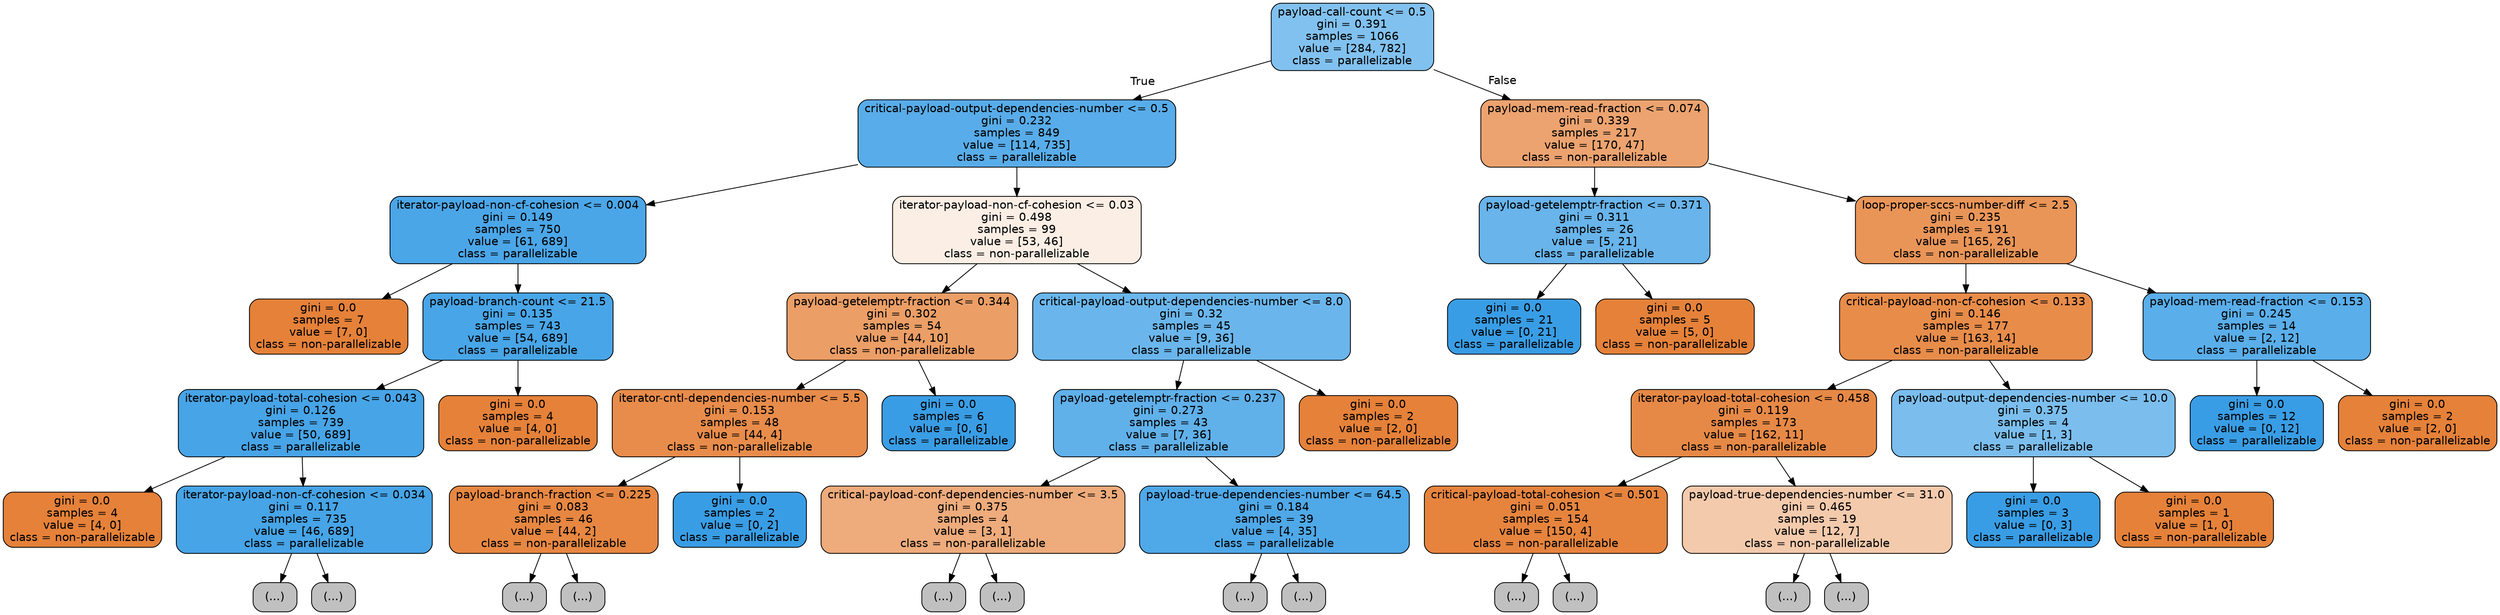digraph Tree {
node [shape=box, style="filled, rounded", color="black", fontname=helvetica] ;
edge [fontname=helvetica] ;
0 [label="payload-call-count <= 0.5\ngini = 0.391\nsamples = 1066\nvalue = [284, 782]\nclass = parallelizable", fillcolor="#399de5a2"] ;
1 [label="critical-payload-output-dependencies-number <= 0.5\ngini = 0.232\nsamples = 849\nvalue = [114, 735]\nclass = parallelizable", fillcolor="#399de5d7"] ;
0 -> 1 [labeldistance=2.5, labelangle=45, headlabel="True"] ;
2 [label="iterator-payload-non-cf-cohesion <= 0.004\ngini = 0.149\nsamples = 750\nvalue = [61, 689]\nclass = parallelizable", fillcolor="#399de5e8"] ;
1 -> 2 ;
3 [label="gini = 0.0\nsamples = 7\nvalue = [7, 0]\nclass = non-parallelizable", fillcolor="#e58139ff"] ;
2 -> 3 ;
4 [label="payload-branch-count <= 21.5\ngini = 0.135\nsamples = 743\nvalue = [54, 689]\nclass = parallelizable", fillcolor="#399de5eb"] ;
2 -> 4 ;
5 [label="iterator-payload-total-cohesion <= 0.043\ngini = 0.126\nsamples = 739\nvalue = [50, 689]\nclass = parallelizable", fillcolor="#399de5ec"] ;
4 -> 5 ;
6 [label="gini = 0.0\nsamples = 4\nvalue = [4, 0]\nclass = non-parallelizable", fillcolor="#e58139ff"] ;
5 -> 6 ;
7 [label="iterator-payload-non-cf-cohesion <= 0.034\ngini = 0.117\nsamples = 735\nvalue = [46, 689]\nclass = parallelizable", fillcolor="#399de5ee"] ;
5 -> 7 ;
8 [label="(...)", fillcolor="#C0C0C0"] ;
7 -> 8 ;
37 [label="(...)", fillcolor="#C0C0C0"] ;
7 -> 37 ;
90 [label="gini = 0.0\nsamples = 4\nvalue = [4, 0]\nclass = non-parallelizable", fillcolor="#e58139ff"] ;
4 -> 90 ;
91 [label="iterator-payload-non-cf-cohesion <= 0.03\ngini = 0.498\nsamples = 99\nvalue = [53, 46]\nclass = non-parallelizable", fillcolor="#e5813922"] ;
1 -> 91 ;
92 [label="payload-getelemptr-fraction <= 0.344\ngini = 0.302\nsamples = 54\nvalue = [44, 10]\nclass = non-parallelizable", fillcolor="#e58139c5"] ;
91 -> 92 ;
93 [label="iterator-cntl-dependencies-number <= 5.5\ngini = 0.153\nsamples = 48\nvalue = [44, 4]\nclass = non-parallelizable", fillcolor="#e58139e8"] ;
92 -> 93 ;
94 [label="payload-branch-fraction <= 0.225\ngini = 0.083\nsamples = 46\nvalue = [44, 2]\nclass = non-parallelizable", fillcolor="#e58139f3"] ;
93 -> 94 ;
95 [label="(...)", fillcolor="#C0C0C0"] ;
94 -> 95 ;
96 [label="(...)", fillcolor="#C0C0C0"] ;
94 -> 96 ;
99 [label="gini = 0.0\nsamples = 2\nvalue = [0, 2]\nclass = parallelizable", fillcolor="#399de5ff"] ;
93 -> 99 ;
100 [label="gini = 0.0\nsamples = 6\nvalue = [0, 6]\nclass = parallelizable", fillcolor="#399de5ff"] ;
92 -> 100 ;
101 [label="critical-payload-output-dependencies-number <= 8.0\ngini = 0.32\nsamples = 45\nvalue = [9, 36]\nclass = parallelizable", fillcolor="#399de5bf"] ;
91 -> 101 ;
102 [label="payload-getelemptr-fraction <= 0.237\ngini = 0.273\nsamples = 43\nvalue = [7, 36]\nclass = parallelizable", fillcolor="#399de5cd"] ;
101 -> 102 ;
103 [label="critical-payload-conf-dependencies-number <= 3.5\ngini = 0.375\nsamples = 4\nvalue = [3, 1]\nclass = non-parallelizable", fillcolor="#e58139aa"] ;
102 -> 103 ;
104 [label="(...)", fillcolor="#C0C0C0"] ;
103 -> 104 ;
105 [label="(...)", fillcolor="#C0C0C0"] ;
103 -> 105 ;
106 [label="payload-true-dependencies-number <= 64.5\ngini = 0.184\nsamples = 39\nvalue = [4, 35]\nclass = parallelizable", fillcolor="#399de5e2"] ;
102 -> 106 ;
107 [label="(...)", fillcolor="#C0C0C0"] ;
106 -> 107 ;
114 [label="(...)", fillcolor="#C0C0C0"] ;
106 -> 114 ;
115 [label="gini = 0.0\nsamples = 2\nvalue = [2, 0]\nclass = non-parallelizable", fillcolor="#e58139ff"] ;
101 -> 115 ;
116 [label="payload-mem-read-fraction <= 0.074\ngini = 0.339\nsamples = 217\nvalue = [170, 47]\nclass = non-parallelizable", fillcolor="#e58139b9"] ;
0 -> 116 [labeldistance=2.5, labelangle=-45, headlabel="False"] ;
117 [label="payload-getelemptr-fraction <= 0.371\ngini = 0.311\nsamples = 26\nvalue = [5, 21]\nclass = parallelizable", fillcolor="#399de5c2"] ;
116 -> 117 ;
118 [label="gini = 0.0\nsamples = 21\nvalue = [0, 21]\nclass = parallelizable", fillcolor="#399de5ff"] ;
117 -> 118 ;
119 [label="gini = 0.0\nsamples = 5\nvalue = [5, 0]\nclass = non-parallelizable", fillcolor="#e58139ff"] ;
117 -> 119 ;
120 [label="loop-proper-sccs-number-diff <= 2.5\ngini = 0.235\nsamples = 191\nvalue = [165, 26]\nclass = non-parallelizable", fillcolor="#e58139d7"] ;
116 -> 120 ;
121 [label="critical-payload-non-cf-cohesion <= 0.133\ngini = 0.146\nsamples = 177\nvalue = [163, 14]\nclass = non-parallelizable", fillcolor="#e58139e9"] ;
120 -> 121 ;
122 [label="iterator-payload-total-cohesion <= 0.458\ngini = 0.119\nsamples = 173\nvalue = [162, 11]\nclass = non-parallelizable", fillcolor="#e58139ee"] ;
121 -> 122 ;
123 [label="critical-payload-total-cohesion <= 0.501\ngini = 0.051\nsamples = 154\nvalue = [150, 4]\nclass = non-parallelizable", fillcolor="#e58139f8"] ;
122 -> 123 ;
124 [label="(...)", fillcolor="#C0C0C0"] ;
123 -> 124 ;
131 [label="(...)", fillcolor="#C0C0C0"] ;
123 -> 131 ;
132 [label="payload-true-dependencies-number <= 31.0\ngini = 0.465\nsamples = 19\nvalue = [12, 7]\nclass = non-parallelizable", fillcolor="#e581396a"] ;
122 -> 132 ;
133 [label="(...)", fillcolor="#C0C0C0"] ;
132 -> 133 ;
136 [label="(...)", fillcolor="#C0C0C0"] ;
132 -> 136 ;
139 [label="payload-output-dependencies-number <= 10.0\ngini = 0.375\nsamples = 4\nvalue = [1, 3]\nclass = parallelizable", fillcolor="#399de5aa"] ;
121 -> 139 ;
140 [label="gini = 0.0\nsamples = 3\nvalue = [0, 3]\nclass = parallelizable", fillcolor="#399de5ff"] ;
139 -> 140 ;
141 [label="gini = 0.0\nsamples = 1\nvalue = [1, 0]\nclass = non-parallelizable", fillcolor="#e58139ff"] ;
139 -> 141 ;
142 [label="payload-mem-read-fraction <= 0.153\ngini = 0.245\nsamples = 14\nvalue = [2, 12]\nclass = parallelizable", fillcolor="#399de5d4"] ;
120 -> 142 ;
143 [label="gini = 0.0\nsamples = 12\nvalue = [0, 12]\nclass = parallelizable", fillcolor="#399de5ff"] ;
142 -> 143 ;
144 [label="gini = 0.0\nsamples = 2\nvalue = [2, 0]\nclass = non-parallelizable", fillcolor="#e58139ff"] ;
142 -> 144 ;
}